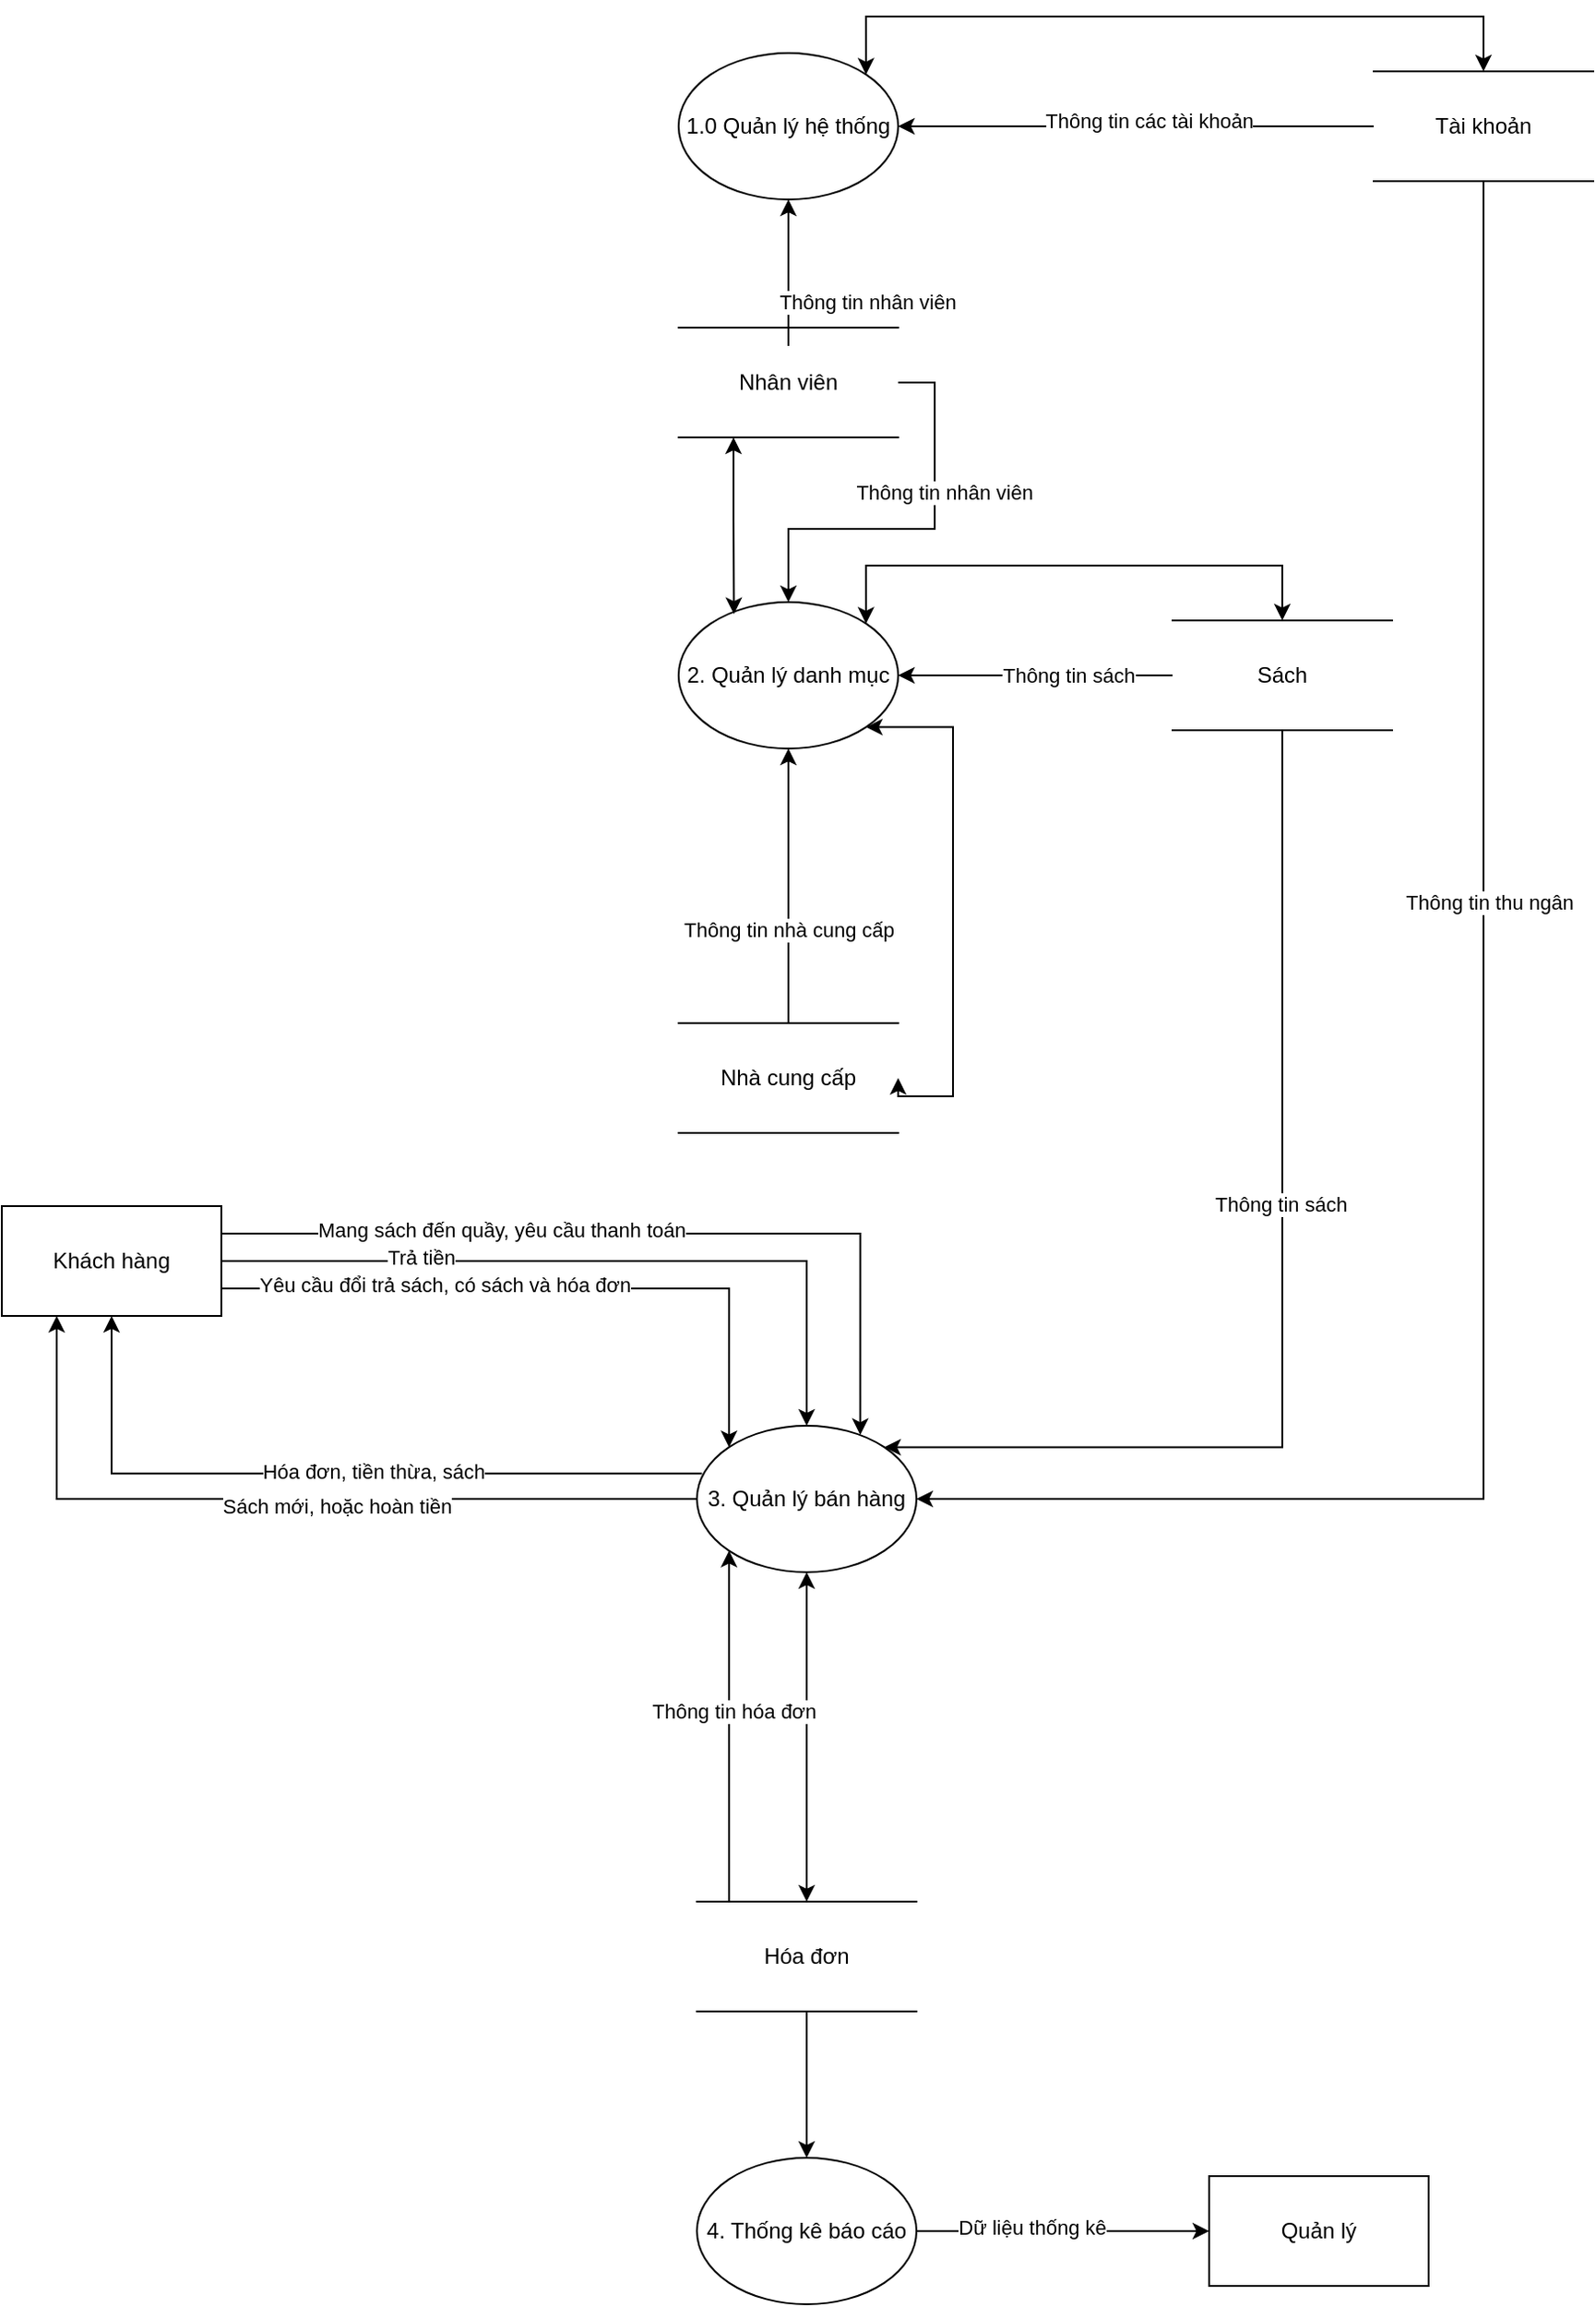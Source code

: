 <mxfile version="15.7.3" type="github">
  <diagram id="SzQFZczaZIsqtVWfIjjs" name="Page-1">
    <mxGraphModel dx="2048" dy="672" grid="1" gridSize="10" guides="1" tooltips="1" connect="1" arrows="1" fold="1" page="1" pageScale="1" pageWidth="827" pageHeight="1169" math="0" shadow="0">
      <root>
        <mxCell id="0" />
        <mxCell id="1" parent="0" />
        <mxCell id="en4Jvyljb47sxHWmv4XN-70" style="edgeStyle=orthogonalEdgeStyle;rounded=0;orthogonalLoop=1;jettySize=auto;html=1;exitX=1;exitY=0;exitDx=0;exitDy=0;entryX=0.5;entryY=0;entryDx=0;entryDy=0;startArrow=classic;startFill=1;endArrow=classic;endFill=1;" edge="1" parent="1" source="en4Jvyljb47sxHWmv4XN-3" target="en4Jvyljb47sxHWmv4XN-7">
          <mxGeometry relative="1" as="geometry">
            <Array as="points">
              <mxPoint x="462" y="170" />
              <mxPoint x="800" y="170" />
            </Array>
          </mxGeometry>
        </mxCell>
        <mxCell id="en4Jvyljb47sxHWmv4XN-3" value="1.0 Quản lý hệ thống" style="ellipse;whiteSpace=wrap;html=1;" vertex="1" parent="1">
          <mxGeometry x="360" y="190" width="120" height="80" as="geometry" />
        </mxCell>
        <mxCell id="en4Jvyljb47sxHWmv4XN-58" style="edgeStyle=orthogonalEdgeStyle;rounded=0;orthogonalLoop=1;jettySize=auto;html=1;exitX=0.5;exitY=1;exitDx=0;exitDy=0;entryX=0.5;entryY=0;entryDx=0;entryDy=0;startArrow=classic;startFill=1;endArrow=classic;endFill=1;" edge="1" parent="1" source="en4Jvyljb47sxHWmv4XN-4" target="en4Jvyljb47sxHWmv4XN-11">
          <mxGeometry relative="1" as="geometry" />
        </mxCell>
        <mxCell id="en4Jvyljb47sxHWmv4XN-93" style="edgeStyle=orthogonalEdgeStyle;rounded=0;orthogonalLoop=1;jettySize=auto;html=1;exitX=0.023;exitY=0.326;exitDx=0;exitDy=0;entryX=0.5;entryY=1;entryDx=0;entryDy=0;startArrow=none;startFill=0;endArrow=classic;endFill=1;exitPerimeter=0;" edge="1" parent="1" source="en4Jvyljb47sxHWmv4XN-4" target="en4Jvyljb47sxHWmv4XN-85">
          <mxGeometry relative="1" as="geometry" />
        </mxCell>
        <mxCell id="en4Jvyljb47sxHWmv4XN-94" value="Hóa đơn, tiền thừa, sách" style="edgeLabel;html=1;align=center;verticalAlign=middle;resizable=0;points=[];" vertex="1" connectable="0" parent="en4Jvyljb47sxHWmv4XN-93">
          <mxGeometry x="-0.117" y="-1" relative="1" as="geometry">
            <mxPoint as="offset" />
          </mxGeometry>
        </mxCell>
        <mxCell id="en4Jvyljb47sxHWmv4XN-95" style="edgeStyle=orthogonalEdgeStyle;rounded=0;orthogonalLoop=1;jettySize=auto;html=1;exitX=0;exitY=0.5;exitDx=0;exitDy=0;entryX=0.25;entryY=1;entryDx=0;entryDy=0;startArrow=none;startFill=0;endArrow=classic;endFill=1;" edge="1" parent="1" source="en4Jvyljb47sxHWmv4XN-4" target="en4Jvyljb47sxHWmv4XN-85">
          <mxGeometry relative="1" as="geometry" />
        </mxCell>
        <mxCell id="en4Jvyljb47sxHWmv4XN-96" value="Sách mới, hoặc hoàn tiền" style="edgeLabel;html=1;align=center;verticalAlign=middle;resizable=0;points=[];" vertex="1" connectable="0" parent="en4Jvyljb47sxHWmv4XN-95">
          <mxGeometry x="-0.123" y="4" relative="1" as="geometry">
            <mxPoint as="offset" />
          </mxGeometry>
        </mxCell>
        <mxCell id="en4Jvyljb47sxHWmv4XN-4" value="&lt;span&gt;3. Quản lý bán hàng&lt;/span&gt;" style="ellipse;whiteSpace=wrap;html=1;" vertex="1" parent="1">
          <mxGeometry x="370" y="940" width="120" height="80" as="geometry" />
        </mxCell>
        <mxCell id="en4Jvyljb47sxHWmv4XN-46" style="edgeStyle=orthogonalEdgeStyle;rounded=0;orthogonalLoop=1;jettySize=auto;html=1;exitX=1;exitY=0.5;exitDx=0;exitDy=0;startArrow=none;startFill=0;endArrow=classic;endFill=1;entryX=0;entryY=0.5;entryDx=0;entryDy=0;" edge="1" parent="1" source="en4Jvyljb47sxHWmv4XN-5" target="en4Jvyljb47sxHWmv4XN-45">
          <mxGeometry relative="1" as="geometry" />
        </mxCell>
        <mxCell id="en4Jvyljb47sxHWmv4XN-47" value="Dữ liệu thống kê" style="edgeLabel;html=1;align=center;verticalAlign=middle;resizable=0;points=[];" vertex="1" connectable="0" parent="en4Jvyljb47sxHWmv4XN-46">
          <mxGeometry x="-0.212" y="2" relative="1" as="geometry">
            <mxPoint as="offset" />
          </mxGeometry>
        </mxCell>
        <mxCell id="en4Jvyljb47sxHWmv4XN-5" value="&lt;span&gt;4. Thống kê báo cáo&lt;/span&gt;" style="ellipse;whiteSpace=wrap;html=1;" vertex="1" parent="1">
          <mxGeometry x="370" y="1340" width="120" height="80" as="geometry" />
        </mxCell>
        <mxCell id="en4Jvyljb47sxHWmv4XN-38" style="edgeStyle=orthogonalEdgeStyle;rounded=0;orthogonalLoop=1;jettySize=auto;html=1;exitX=1;exitY=0;exitDx=0;exitDy=0;entryX=0.5;entryY=0;entryDx=0;entryDy=0;startArrow=classic;startFill=1;endArrow=classic;endFill=1;" edge="1" parent="1" source="en4Jvyljb47sxHWmv4XN-6" target="en4Jvyljb47sxHWmv4XN-10">
          <mxGeometry relative="1" as="geometry">
            <Array as="points">
              <mxPoint x="462" y="470" />
              <mxPoint x="690" y="470" />
            </Array>
          </mxGeometry>
        </mxCell>
        <mxCell id="en4Jvyljb47sxHWmv4XN-69" style="edgeStyle=orthogonalEdgeStyle;rounded=0;orthogonalLoop=1;jettySize=auto;html=1;exitX=1;exitY=1;exitDx=0;exitDy=0;entryX=1;entryY=0.5;entryDx=0;entryDy=0;startArrow=classic;startFill=1;endArrow=classic;endFill=1;" edge="1" parent="1" source="en4Jvyljb47sxHWmv4XN-6" target="en4Jvyljb47sxHWmv4XN-12">
          <mxGeometry relative="1" as="geometry">
            <Array as="points">
              <mxPoint x="510" y="558" />
              <mxPoint x="510" y="760" />
            </Array>
          </mxGeometry>
        </mxCell>
        <mxCell id="en4Jvyljb47sxHWmv4XN-6" value="&lt;span&gt;2. Quản lý danh mục&lt;/span&gt;" style="ellipse;whiteSpace=wrap;html=1;" vertex="1" parent="1">
          <mxGeometry x="360" y="490" width="120" height="80" as="geometry" />
        </mxCell>
        <mxCell id="en4Jvyljb47sxHWmv4XN-40" style="edgeStyle=orthogonalEdgeStyle;rounded=0;orthogonalLoop=1;jettySize=auto;html=1;exitX=0.5;exitY=1;exitDx=0;exitDy=0;entryX=1;entryY=0.5;entryDx=0;entryDy=0;startArrow=none;startFill=0;endArrow=classic;endFill=1;" edge="1" parent="1" source="en4Jvyljb47sxHWmv4XN-7" target="en4Jvyljb47sxHWmv4XN-4">
          <mxGeometry relative="1" as="geometry" />
        </mxCell>
        <mxCell id="en4Jvyljb47sxHWmv4XN-41" value="Thông tin thu ngân" style="edgeLabel;html=1;align=center;verticalAlign=middle;resizable=0;points=[];" vertex="1" connectable="0" parent="en4Jvyljb47sxHWmv4XN-40">
          <mxGeometry x="-0.236" y="3" relative="1" as="geometry">
            <mxPoint as="offset" />
          </mxGeometry>
        </mxCell>
        <mxCell id="en4Jvyljb47sxHWmv4XN-7" value="Tài khoản" style="shape=partialRectangle;whiteSpace=wrap;html=1;left=0;right=0;fillColor=none;" vertex="1" parent="1">
          <mxGeometry x="740" y="200" width="120" height="60" as="geometry" />
        </mxCell>
        <mxCell id="en4Jvyljb47sxHWmv4XN-20" style="edgeStyle=orthogonalEdgeStyle;rounded=0;orthogonalLoop=1;jettySize=auto;html=1;exitX=1;exitY=0.5;exitDx=0;exitDy=0;entryX=0.5;entryY=0;entryDx=0;entryDy=0;startArrow=none;startFill=0;" edge="1" parent="1" source="en4Jvyljb47sxHWmv4XN-9" target="en4Jvyljb47sxHWmv4XN-6">
          <mxGeometry relative="1" as="geometry">
            <Array as="points">
              <mxPoint x="500" y="370" />
              <mxPoint x="500" y="450" />
              <mxPoint x="420" y="450" />
            </Array>
          </mxGeometry>
        </mxCell>
        <mxCell id="en4Jvyljb47sxHWmv4XN-72" value="Thông tin nhân viên" style="edgeLabel;html=1;align=center;verticalAlign=middle;resizable=0;points=[];" vertex="1" connectable="0" parent="en4Jvyljb47sxHWmv4XN-20">
          <mxGeometry x="0.049" y="2" relative="1" as="geometry">
            <mxPoint x="20" y="-22" as="offset" />
          </mxGeometry>
        </mxCell>
        <mxCell id="en4Jvyljb47sxHWmv4XN-21" style="edgeStyle=orthogonalEdgeStyle;rounded=0;orthogonalLoop=1;jettySize=auto;html=1;exitX=0.25;exitY=1;exitDx=0;exitDy=0;startArrow=classic;startFill=1;entryX=0.252;entryY=0.081;entryDx=0;entryDy=0;entryPerimeter=0;" edge="1" parent="1" source="en4Jvyljb47sxHWmv4XN-9" target="en4Jvyljb47sxHWmv4XN-6">
          <mxGeometry relative="1" as="geometry">
            <mxPoint x="390" y="490" as="targetPoint" />
            <Array as="points" />
          </mxGeometry>
        </mxCell>
        <mxCell id="en4Jvyljb47sxHWmv4XN-9" value="Nhân viên" style="shape=partialRectangle;whiteSpace=wrap;html=1;left=0;right=0;fillColor=none;direction=east;" vertex="1" parent="1">
          <mxGeometry x="360" y="340" width="120" height="60" as="geometry" />
        </mxCell>
        <mxCell id="en4Jvyljb47sxHWmv4XN-39" style="edgeStyle=orthogonalEdgeStyle;rounded=0;orthogonalLoop=1;jettySize=auto;html=1;exitX=0.5;exitY=1;exitDx=0;exitDy=0;entryX=1;entryY=0;entryDx=0;entryDy=0;startArrow=none;startFill=0;endArrow=classic;endFill=1;" edge="1" parent="1" source="en4Jvyljb47sxHWmv4XN-10" target="en4Jvyljb47sxHWmv4XN-4">
          <mxGeometry relative="1" as="geometry">
            <Array as="points">
              <mxPoint x="690" y="952" />
            </Array>
          </mxGeometry>
        </mxCell>
        <mxCell id="en4Jvyljb47sxHWmv4XN-42" value="Thông tin sách" style="edgeLabel;html=1;align=center;verticalAlign=middle;resizable=0;points=[];" vertex="1" connectable="0" parent="en4Jvyljb47sxHWmv4XN-39">
          <mxGeometry x="-0.15" y="-1" relative="1" as="geometry">
            <mxPoint as="offset" />
          </mxGeometry>
        </mxCell>
        <mxCell id="en4Jvyljb47sxHWmv4XN-67" style="edgeStyle=orthogonalEdgeStyle;rounded=0;orthogonalLoop=1;jettySize=auto;html=1;exitX=0;exitY=0.5;exitDx=0;exitDy=0;entryX=1;entryY=0.5;entryDx=0;entryDy=0;startArrow=none;startFill=0;endArrow=classic;endFill=1;" edge="1" parent="1" source="en4Jvyljb47sxHWmv4XN-10" target="en4Jvyljb47sxHWmv4XN-6">
          <mxGeometry relative="1" as="geometry" />
        </mxCell>
        <mxCell id="en4Jvyljb47sxHWmv4XN-68" value="Thông tin sách" style="edgeLabel;html=1;align=center;verticalAlign=middle;resizable=0;points=[];" vertex="1" connectable="0" parent="en4Jvyljb47sxHWmv4XN-67">
          <mxGeometry x="-0.04" y="2" relative="1" as="geometry">
            <mxPoint x="15" y="-2" as="offset" />
          </mxGeometry>
        </mxCell>
        <mxCell id="en4Jvyljb47sxHWmv4XN-10" value="Sách" style="shape=partialRectangle;whiteSpace=wrap;html=1;left=0;right=0;fillColor=none;" vertex="1" parent="1">
          <mxGeometry x="630" y="500" width="120" height="60" as="geometry" />
        </mxCell>
        <mxCell id="en4Jvyljb47sxHWmv4XN-60" style="edgeStyle=orthogonalEdgeStyle;rounded=0;orthogonalLoop=1;jettySize=auto;html=1;exitX=0.25;exitY=0;exitDx=0;exitDy=0;entryX=0;entryY=1;entryDx=0;entryDy=0;startArrow=none;startFill=0;endArrow=classic;endFill=1;" edge="1" parent="1" source="en4Jvyljb47sxHWmv4XN-11" target="en4Jvyljb47sxHWmv4XN-4">
          <mxGeometry relative="1" as="geometry">
            <Array as="points">
              <mxPoint x="388" y="1200" />
            </Array>
          </mxGeometry>
        </mxCell>
        <mxCell id="en4Jvyljb47sxHWmv4XN-61" value="Thông tin hóa đơn" style="edgeLabel;html=1;align=center;verticalAlign=middle;resizable=0;points=[];" vertex="1" connectable="0" parent="en4Jvyljb47sxHWmv4XN-60">
          <mxGeometry x="0.146" y="-2" relative="1" as="geometry">
            <mxPoint as="offset" />
          </mxGeometry>
        </mxCell>
        <mxCell id="en4Jvyljb47sxHWmv4XN-65" style="edgeStyle=orthogonalEdgeStyle;rounded=0;orthogonalLoop=1;jettySize=auto;html=1;exitX=0.5;exitY=1;exitDx=0;exitDy=0;entryX=0.5;entryY=0;entryDx=0;entryDy=0;startArrow=none;startFill=0;endArrow=classic;endFill=1;" edge="1" parent="1" source="en4Jvyljb47sxHWmv4XN-11" target="en4Jvyljb47sxHWmv4XN-5">
          <mxGeometry relative="1" as="geometry" />
        </mxCell>
        <mxCell id="en4Jvyljb47sxHWmv4XN-11" value="Hóa đơn" style="shape=partialRectangle;whiteSpace=wrap;html=1;left=0;right=0;fillColor=none;" vertex="1" parent="1">
          <mxGeometry x="370" y="1200" width="120" height="60" as="geometry" />
        </mxCell>
        <mxCell id="en4Jvyljb47sxHWmv4XN-62" style="edgeStyle=orthogonalEdgeStyle;rounded=0;orthogonalLoop=1;jettySize=auto;html=1;exitX=0.5;exitY=0;exitDx=0;exitDy=0;entryX=0.5;entryY=1;entryDx=0;entryDy=0;startArrow=none;startFill=0;endArrow=classic;endFill=1;" edge="1" parent="1" source="en4Jvyljb47sxHWmv4XN-12" target="en4Jvyljb47sxHWmv4XN-6">
          <mxGeometry relative="1" as="geometry">
            <Array as="points">
              <mxPoint x="420" y="640" />
            </Array>
          </mxGeometry>
        </mxCell>
        <mxCell id="en4Jvyljb47sxHWmv4XN-71" value="Thông tin nhà cung cấp" style="edgeLabel;html=1;align=center;verticalAlign=middle;resizable=0;points=[];" vertex="1" connectable="0" parent="en4Jvyljb47sxHWmv4XN-62">
          <mxGeometry x="-0.316" relative="1" as="geometry">
            <mxPoint as="offset" />
          </mxGeometry>
        </mxCell>
        <mxCell id="en4Jvyljb47sxHWmv4XN-12" value="Nhà cung cấp" style="shape=partialRectangle;whiteSpace=wrap;html=1;left=0;right=0;fillColor=none;" vertex="1" parent="1">
          <mxGeometry x="360" y="720" width="120" height="60" as="geometry" />
        </mxCell>
        <mxCell id="en4Jvyljb47sxHWmv4XN-13" value="" style="edgeStyle=segmentEdgeStyle;endArrow=classic;html=1;rounded=0;exitX=0;exitY=0.5;exitDx=0;exitDy=0;entryX=1;entryY=0.5;entryDx=0;entryDy=0;" edge="1" parent="1" source="en4Jvyljb47sxHWmv4XN-7" target="en4Jvyljb47sxHWmv4XN-3">
          <mxGeometry width="50" height="50" relative="1" as="geometry">
            <mxPoint x="510" y="450" as="sourcePoint" />
            <mxPoint x="560" y="400" as="targetPoint" />
            <Array as="points">
              <mxPoint x="710" y="230" />
              <mxPoint x="710" y="230" />
            </Array>
          </mxGeometry>
        </mxCell>
        <mxCell id="en4Jvyljb47sxHWmv4XN-15" value="Thông tin các tài khoản" style="edgeLabel;html=1;align=center;verticalAlign=middle;resizable=0;points=[];" vertex="1" connectable="0" parent="en4Jvyljb47sxHWmv4XN-13">
          <mxGeometry x="-0.053" y="-3" relative="1" as="geometry">
            <mxPoint as="offset" />
          </mxGeometry>
        </mxCell>
        <mxCell id="en4Jvyljb47sxHWmv4XN-16" value="" style="edgeStyle=segmentEdgeStyle;endArrow=classic;html=1;rounded=0;exitX=0.5;exitY=0;exitDx=0;exitDy=0;entryX=0.5;entryY=1;entryDx=0;entryDy=0;" edge="1" parent="1" source="en4Jvyljb47sxHWmv4XN-9" target="en4Jvyljb47sxHWmv4XN-3">
          <mxGeometry width="50" height="50" relative="1" as="geometry">
            <mxPoint x="210" y="280" as="sourcePoint" />
            <mxPoint x="378" y="260" as="targetPoint" />
            <Array as="points">
              <mxPoint x="420" y="350" />
            </Array>
          </mxGeometry>
        </mxCell>
        <mxCell id="en4Jvyljb47sxHWmv4XN-18" value="Thông tin nhân viên" style="edgeLabel;html=1;align=center;verticalAlign=middle;resizable=0;points=[];" vertex="1" connectable="0" parent="en4Jvyljb47sxHWmv4XN-16">
          <mxGeometry x="-0.326" y="-4" relative="1" as="geometry">
            <mxPoint x="39" y="-4" as="offset" />
          </mxGeometry>
        </mxCell>
        <mxCell id="en4Jvyljb47sxHWmv4XN-45" value="Quản lý" style="rounded=0;whiteSpace=wrap;html=1;" vertex="1" parent="1">
          <mxGeometry x="650" y="1350" width="120" height="60" as="geometry" />
        </mxCell>
        <mxCell id="en4Jvyljb47sxHWmv4XN-86" style="edgeStyle=orthogonalEdgeStyle;rounded=0;orthogonalLoop=1;jettySize=auto;html=1;exitX=1;exitY=0.25;exitDx=0;exitDy=0;entryX=0.744;entryY=0.063;entryDx=0;entryDy=0;entryPerimeter=0;startArrow=none;startFill=0;endArrow=classic;endFill=1;" edge="1" parent="1" source="en4Jvyljb47sxHWmv4XN-85" target="en4Jvyljb47sxHWmv4XN-4">
          <mxGeometry relative="1" as="geometry" />
        </mxCell>
        <mxCell id="en4Jvyljb47sxHWmv4XN-89" value="Mang sách đến quầy, yêu cầu thanh toán" style="edgeLabel;html=1;align=center;verticalAlign=middle;resizable=0;points=[];" vertex="1" connectable="0" parent="en4Jvyljb47sxHWmv4XN-86">
          <mxGeometry x="-0.464" y="2" relative="1" as="geometry">
            <mxPoint x="30" as="offset" />
          </mxGeometry>
        </mxCell>
        <mxCell id="en4Jvyljb47sxHWmv4XN-87" style="edgeStyle=orthogonalEdgeStyle;rounded=0;orthogonalLoop=1;jettySize=auto;html=1;exitX=1;exitY=0.5;exitDx=0;exitDy=0;entryX=0.5;entryY=0;entryDx=0;entryDy=0;startArrow=none;startFill=0;endArrow=classic;endFill=1;" edge="1" parent="1" source="en4Jvyljb47sxHWmv4XN-85" target="en4Jvyljb47sxHWmv4XN-4">
          <mxGeometry relative="1" as="geometry" />
        </mxCell>
        <mxCell id="en4Jvyljb47sxHWmv4XN-90" value="Trả tiền" style="edgeLabel;html=1;align=center;verticalAlign=middle;resizable=0;points=[];" vertex="1" connectable="0" parent="en4Jvyljb47sxHWmv4XN-87">
          <mxGeometry x="-0.469" y="2" relative="1" as="geometry">
            <mxPoint as="offset" />
          </mxGeometry>
        </mxCell>
        <mxCell id="en4Jvyljb47sxHWmv4XN-88" style="edgeStyle=orthogonalEdgeStyle;rounded=0;orthogonalLoop=1;jettySize=auto;html=1;exitX=1;exitY=0.75;exitDx=0;exitDy=0;entryX=0;entryY=0;entryDx=0;entryDy=0;startArrow=none;startFill=0;endArrow=classic;endFill=1;" edge="1" parent="1" source="en4Jvyljb47sxHWmv4XN-85" target="en4Jvyljb47sxHWmv4XN-4">
          <mxGeometry relative="1" as="geometry" />
        </mxCell>
        <mxCell id="en4Jvyljb47sxHWmv4XN-91" value="Yêu cầu đổi trả sách, có sách và hóa đơn" style="edgeLabel;html=1;align=center;verticalAlign=middle;resizable=0;points=[];" vertex="1" connectable="0" parent="en4Jvyljb47sxHWmv4XN-88">
          <mxGeometry x="-0.334" y="2" relative="1" as="geometry">
            <mxPoint as="offset" />
          </mxGeometry>
        </mxCell>
        <mxCell id="en4Jvyljb47sxHWmv4XN-85" value="Khách hàng" style="rounded=0;whiteSpace=wrap;html=1;" vertex="1" parent="1">
          <mxGeometry x="-10" y="820" width="120" height="60" as="geometry" />
        </mxCell>
      </root>
    </mxGraphModel>
  </diagram>
</mxfile>
